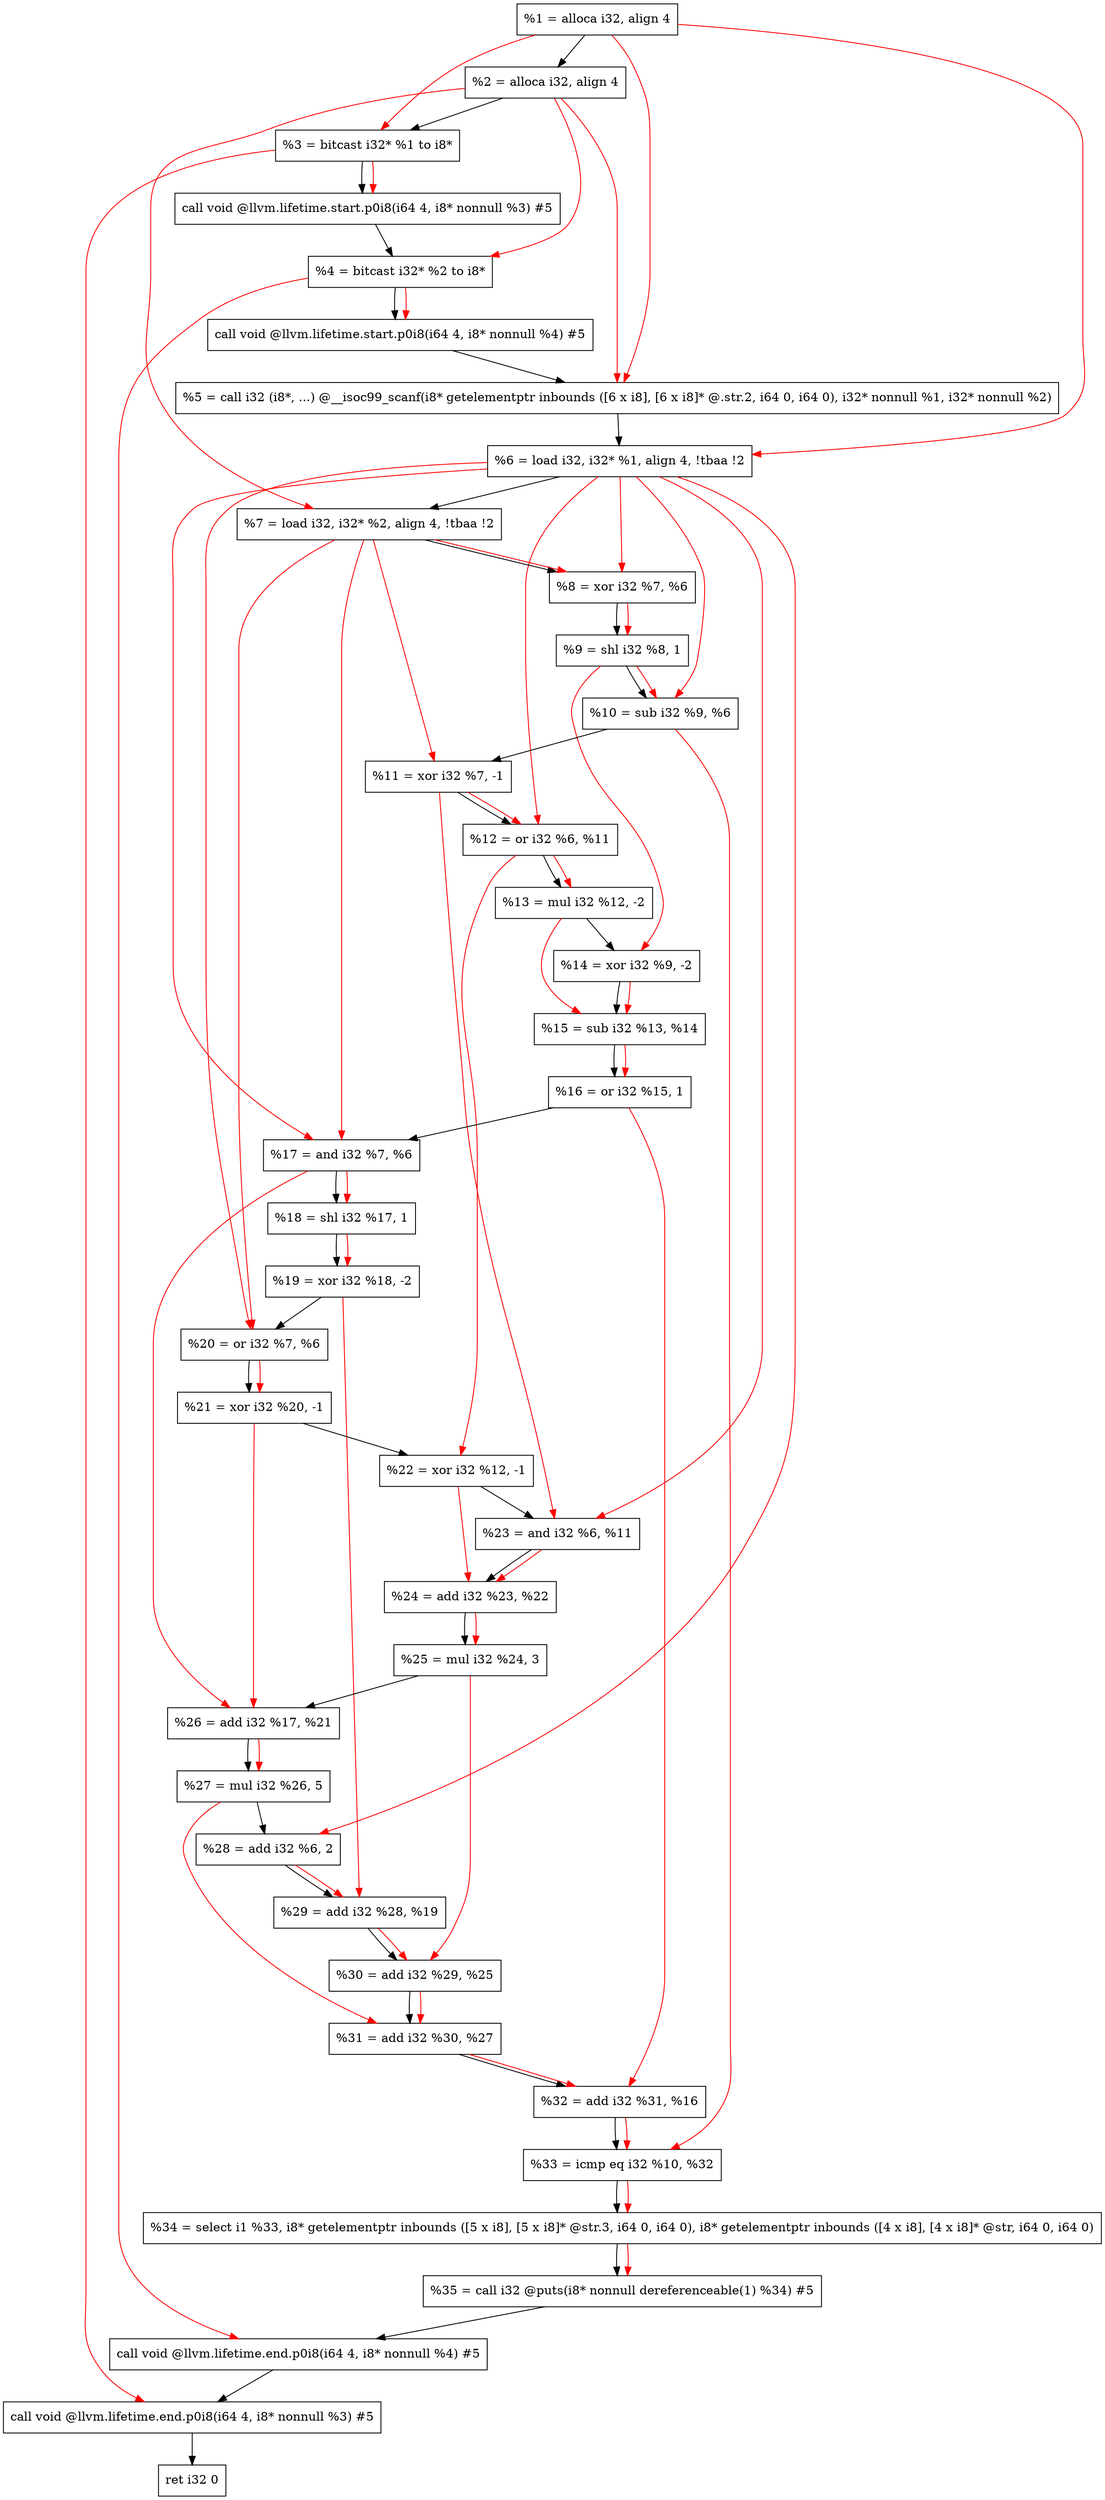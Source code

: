 digraph "DFG for'main' function" {
	Node0x2414e98[shape=record, label="  %1 = alloca i32, align 4"];
	Node0x2414f18[shape=record, label="  %2 = alloca i32, align 4"];
	Node0x2414fa8[shape=record, label="  %3 = bitcast i32* %1 to i8*"];
	Node0x2415408[shape=record, label="  call void @llvm.lifetime.start.p0i8(i64 4, i8* nonnull %3) #5"];
	Node0x24154e8[shape=record, label="  %4 = bitcast i32* %2 to i8*"];
	Node0x2415608[shape=record, label="  call void @llvm.lifetime.start.p0i8(i64 4, i8* nonnull %4) #5"];
	Node0x2415840[shape=record, label="  %5 = call i32 (i8*, ...) @__isoc99_scanf(i8* getelementptr inbounds ([6 x i8], [6 x i8]* @.str.2, i64 0, i64 0), i32* nonnull %1, i32* nonnull %2)"];
	Node0x24158f8[shape=record, label="  %6 = load i32, i32* %1, align 4, !tbaa !2"];
	Node0x2416868[shape=record, label="  %7 = load i32, i32* %2, align 4, !tbaa !2"];
	Node0x2416ef0[shape=record, label="  %8 = xor i32 %7, %6"];
	Node0x2416f60[shape=record, label="  %9 = shl i32 %8, 1"];
	Node0x2416fd0[shape=record, label="  %10 = sub i32 %9, %6"];
	Node0x2417040[shape=record, label="  %11 = xor i32 %7, -1"];
	Node0x24170b0[shape=record, label="  %12 = or i32 %6, %11"];
	Node0x2417120[shape=record, label="  %13 = mul i32 %12, -2"];
	Node0x2417190[shape=record, label="  %14 = xor i32 %9, -2"];
	Node0x2417200[shape=record, label="  %15 = sub i32 %13, %14"];
	Node0x2417270[shape=record, label="  %16 = or i32 %15, 1"];
	Node0x24172e0[shape=record, label="  %17 = and i32 %7, %6"];
	Node0x2417350[shape=record, label="  %18 = shl i32 %17, 1"];
	Node0x24173c0[shape=record, label="  %19 = xor i32 %18, -2"];
	Node0x2417430[shape=record, label="  %20 = or i32 %7, %6"];
	Node0x24174a0[shape=record, label="  %21 = xor i32 %20, -1"];
	Node0x2417510[shape=record, label="  %22 = xor i32 %12, -1"];
	Node0x2417580[shape=record, label="  %23 = and i32 %6, %11"];
	Node0x24175f0[shape=record, label="  %24 = add i32 %23, %22"];
	Node0x2417660[shape=record, label="  %25 = mul i32 %24, 3"];
	Node0x24176d0[shape=record, label="  %26 = add i32 %17, %21"];
	Node0x2417740[shape=record, label="  %27 = mul i32 %26, 5"];
	Node0x24177b0[shape=record, label="  %28 = add i32 %6, 2"];
	Node0x2417820[shape=record, label="  %29 = add i32 %28, %19"];
	Node0x2417890[shape=record, label="  %30 = add i32 %29, %25"];
	Node0x2417900[shape=record, label="  %31 = add i32 %30, %27"];
	Node0x2417970[shape=record, label="  %32 = add i32 %31, %16"];
	Node0x2417bf0[shape=record, label="  %33 = icmp eq i32 %10, %32"];
	Node0x23b59d8[shape=record, label="  %34 = select i1 %33, i8* getelementptr inbounds ([5 x i8], [5 x i8]* @str.3, i64 0, i64 0), i8* getelementptr inbounds ([4 x i8], [4 x i8]* @str, i64 0, i64 0)"];
	Node0x2417c80[shape=record, label="  %35 = call i32 @puts(i8* nonnull dereferenceable(1) %34) #5"];
	Node0x2417ed8[shape=record, label="  call void @llvm.lifetime.end.p0i8(i64 4, i8* nonnull %4) #5"];
	Node0x2418038[shape=record, label="  call void @llvm.lifetime.end.p0i8(i64 4, i8* nonnull %3) #5"];
	Node0x24180f8[shape=record, label="  ret i32 0"];
	Node0x2414e98 -> Node0x2414f18;
	Node0x2414f18 -> Node0x2414fa8;
	Node0x2414fa8 -> Node0x2415408;
	Node0x2415408 -> Node0x24154e8;
	Node0x24154e8 -> Node0x2415608;
	Node0x2415608 -> Node0x2415840;
	Node0x2415840 -> Node0x24158f8;
	Node0x24158f8 -> Node0x2416868;
	Node0x2416868 -> Node0x2416ef0;
	Node0x2416ef0 -> Node0x2416f60;
	Node0x2416f60 -> Node0x2416fd0;
	Node0x2416fd0 -> Node0x2417040;
	Node0x2417040 -> Node0x24170b0;
	Node0x24170b0 -> Node0x2417120;
	Node0x2417120 -> Node0x2417190;
	Node0x2417190 -> Node0x2417200;
	Node0x2417200 -> Node0x2417270;
	Node0x2417270 -> Node0x24172e0;
	Node0x24172e0 -> Node0x2417350;
	Node0x2417350 -> Node0x24173c0;
	Node0x24173c0 -> Node0x2417430;
	Node0x2417430 -> Node0x24174a0;
	Node0x24174a0 -> Node0x2417510;
	Node0x2417510 -> Node0x2417580;
	Node0x2417580 -> Node0x24175f0;
	Node0x24175f0 -> Node0x2417660;
	Node0x2417660 -> Node0x24176d0;
	Node0x24176d0 -> Node0x2417740;
	Node0x2417740 -> Node0x24177b0;
	Node0x24177b0 -> Node0x2417820;
	Node0x2417820 -> Node0x2417890;
	Node0x2417890 -> Node0x2417900;
	Node0x2417900 -> Node0x2417970;
	Node0x2417970 -> Node0x2417bf0;
	Node0x2417bf0 -> Node0x23b59d8;
	Node0x23b59d8 -> Node0x2417c80;
	Node0x2417c80 -> Node0x2417ed8;
	Node0x2417ed8 -> Node0x2418038;
	Node0x2418038 -> Node0x24180f8;
edge [color=red]
	Node0x2414e98 -> Node0x2414fa8;
	Node0x2414fa8 -> Node0x2415408;
	Node0x2414f18 -> Node0x24154e8;
	Node0x24154e8 -> Node0x2415608;
	Node0x2414e98 -> Node0x2415840;
	Node0x2414f18 -> Node0x2415840;
	Node0x2414e98 -> Node0x24158f8;
	Node0x2414f18 -> Node0x2416868;
	Node0x2416868 -> Node0x2416ef0;
	Node0x24158f8 -> Node0x2416ef0;
	Node0x2416ef0 -> Node0x2416f60;
	Node0x2416f60 -> Node0x2416fd0;
	Node0x24158f8 -> Node0x2416fd0;
	Node0x2416868 -> Node0x2417040;
	Node0x24158f8 -> Node0x24170b0;
	Node0x2417040 -> Node0x24170b0;
	Node0x24170b0 -> Node0x2417120;
	Node0x2416f60 -> Node0x2417190;
	Node0x2417120 -> Node0x2417200;
	Node0x2417190 -> Node0x2417200;
	Node0x2417200 -> Node0x2417270;
	Node0x2416868 -> Node0x24172e0;
	Node0x24158f8 -> Node0x24172e0;
	Node0x24172e0 -> Node0x2417350;
	Node0x2417350 -> Node0x24173c0;
	Node0x2416868 -> Node0x2417430;
	Node0x24158f8 -> Node0x2417430;
	Node0x2417430 -> Node0x24174a0;
	Node0x24170b0 -> Node0x2417510;
	Node0x24158f8 -> Node0x2417580;
	Node0x2417040 -> Node0x2417580;
	Node0x2417580 -> Node0x24175f0;
	Node0x2417510 -> Node0x24175f0;
	Node0x24175f0 -> Node0x2417660;
	Node0x24172e0 -> Node0x24176d0;
	Node0x24174a0 -> Node0x24176d0;
	Node0x24176d0 -> Node0x2417740;
	Node0x24158f8 -> Node0x24177b0;
	Node0x24177b0 -> Node0x2417820;
	Node0x24173c0 -> Node0x2417820;
	Node0x2417820 -> Node0x2417890;
	Node0x2417660 -> Node0x2417890;
	Node0x2417890 -> Node0x2417900;
	Node0x2417740 -> Node0x2417900;
	Node0x2417900 -> Node0x2417970;
	Node0x2417270 -> Node0x2417970;
	Node0x2416fd0 -> Node0x2417bf0;
	Node0x2417970 -> Node0x2417bf0;
	Node0x2417bf0 -> Node0x23b59d8;
	Node0x23b59d8 -> Node0x2417c80;
	Node0x24154e8 -> Node0x2417ed8;
	Node0x2414fa8 -> Node0x2418038;
}

